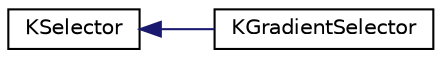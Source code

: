 digraph "Graphical Class Hierarchy"
{
  edge [fontname="Helvetica",fontsize="10",labelfontname="Helvetica",labelfontsize="10"];
  node [fontname="Helvetica",fontsize="10",shape=record];
  rankdir="LR";
  Node0 [label="KSelector",height=0.2,width=0.4,color="black", fillcolor="white", style="filled",URL="$classKSelector.html",tooltip="KSelector is the base class for other widgets which provides the ability to choose from a one-dimensi..."];
  Node0 -> Node1 [dir="back",color="midnightblue",fontsize="10",style="solid",fontname="Helvetica"];
  Node1 [label="KGradientSelector",height=0.2,width=0.4,color="black", fillcolor="white", style="filled",URL="$classKGradientSelector.html",tooltip="The KGradientSelector widget allows the user to choose from a one-dimensional range of colors which i..."];
}
